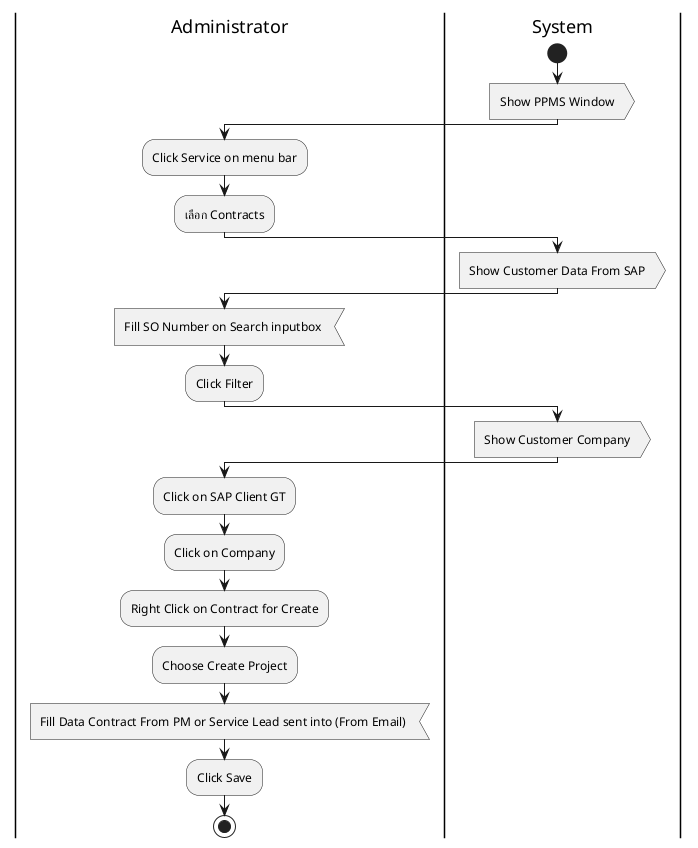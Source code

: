 @startuml
|Administrator|
|System|
start
:Show PPMS Window>
|Administrator|
:Click Service on menu bar;
:เลือก Contracts;
|System|
:Show Customer Data From SAP>
|Administrator|
:Fill SO Number on Search inputbox <
:Click Filter;
|System|
:Show Customer Company>
|Administrator|
:Click on SAP Client GT;
:Click on Company;
:Right Click on Contract for Create;
:Choose Create Project;
:Fill Data Contract From PM or Service Lead sent into (From Email) <
:Click Save;
stop
@enduml